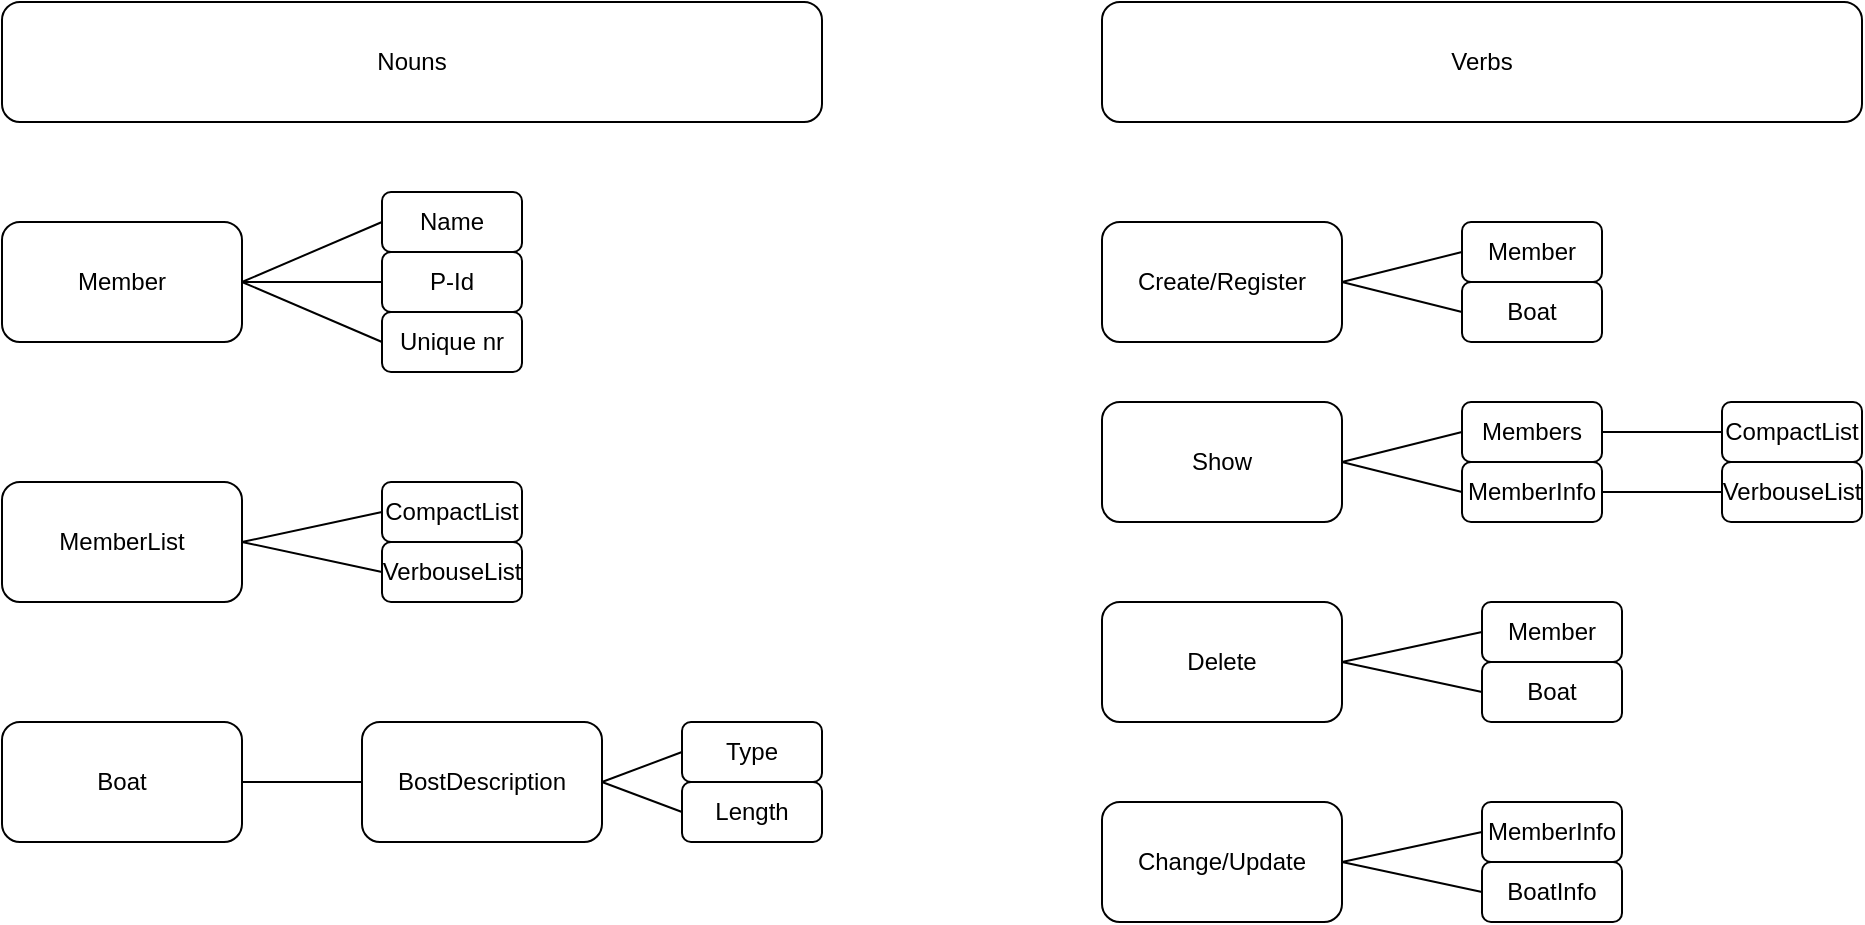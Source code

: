 <mxfile version="13.6.6" type="device"><diagram id="uJHO-d2kPllb0gYPIC6T" name="Page-1"><mxGraphModel dx="1038" dy="587" grid="1" gridSize="10" guides="1" tooltips="1" connect="1" arrows="1" fold="1" page="1" pageScale="1" pageWidth="827" pageHeight="1169" math="0" shadow="0"><root><mxCell id="0"/><mxCell id="1" parent="0"/><mxCell id="QAmFtpdNzdL6ZBsvJp8b-1" value="Nouns" style="rounded=1;whiteSpace=wrap;html=1;" vertex="1" parent="1"><mxGeometry x="50" y="40" width="410" height="60" as="geometry"/></mxCell><mxCell id="QAmFtpdNzdL6ZBsvJp8b-2" value="Verbs" style="rounded=1;whiteSpace=wrap;html=1;" vertex="1" parent="1"><mxGeometry x="600" y="40" width="380" height="60" as="geometry"/></mxCell><mxCell id="QAmFtpdNzdL6ZBsvJp8b-3" value="Member" style="rounded=1;whiteSpace=wrap;html=1;" vertex="1" parent="1"><mxGeometry x="50" y="150" width="120" height="60" as="geometry"/></mxCell><mxCell id="QAmFtpdNzdL6ZBsvJp8b-4" value="Name" style="rounded=1;whiteSpace=wrap;html=1;" vertex="1" parent="1"><mxGeometry x="240" y="135" width="70" height="30" as="geometry"/></mxCell><mxCell id="QAmFtpdNzdL6ZBsvJp8b-5" value="P-Id" style="rounded=1;whiteSpace=wrap;html=1;" vertex="1" parent="1"><mxGeometry x="240" y="165" width="70" height="30" as="geometry"/></mxCell><mxCell id="QAmFtpdNzdL6ZBsvJp8b-6" value="Unique nr" style="rounded=1;whiteSpace=wrap;html=1;" vertex="1" parent="1"><mxGeometry x="240" y="195" width="70" height="30" as="geometry"/></mxCell><mxCell id="QAmFtpdNzdL6ZBsvJp8b-7" value="MemberList" style="rounded=1;whiteSpace=wrap;html=1;" vertex="1" parent="1"><mxGeometry x="50" y="280" width="120" height="60" as="geometry"/></mxCell><mxCell id="QAmFtpdNzdL6ZBsvJp8b-9" value="CompactList" style="rounded=1;whiteSpace=wrap;html=1;" vertex="1" parent="1"><mxGeometry x="240" y="280" width="70" height="30" as="geometry"/></mxCell><mxCell id="QAmFtpdNzdL6ZBsvJp8b-10" value="VerbouseList" style="rounded=1;whiteSpace=wrap;html=1;" vertex="1" parent="1"><mxGeometry x="240" y="310" width="70" height="30" as="geometry"/></mxCell><mxCell id="QAmFtpdNzdL6ZBsvJp8b-11" value="Boat" style="rounded=1;whiteSpace=wrap;html=1;" vertex="1" parent="1"><mxGeometry x="50" y="400" width="120" height="60" as="geometry"/></mxCell><mxCell id="QAmFtpdNzdL6ZBsvJp8b-12" value="BostDescription" style="rounded=1;whiteSpace=wrap;html=1;" vertex="1" parent="1"><mxGeometry x="230" y="400" width="120" height="60" as="geometry"/></mxCell><mxCell id="QAmFtpdNzdL6ZBsvJp8b-13" value="Type" style="rounded=1;whiteSpace=wrap;html=1;" vertex="1" parent="1"><mxGeometry x="390" y="400" width="70" height="30" as="geometry"/></mxCell><mxCell id="QAmFtpdNzdL6ZBsvJp8b-14" value="Length" style="rounded=1;whiteSpace=wrap;html=1;" vertex="1" parent="1"><mxGeometry x="390" y="430" width="70" height="30" as="geometry"/></mxCell><mxCell id="QAmFtpdNzdL6ZBsvJp8b-15" value="" style="endArrow=none;html=1;exitX=1;exitY=0.5;exitDx=0;exitDy=0;entryX=0;entryY=0.5;entryDx=0;entryDy=0;" edge="1" parent="1" source="QAmFtpdNzdL6ZBsvJp8b-3" target="QAmFtpdNzdL6ZBsvJp8b-4"><mxGeometry width="50" height="50" relative="1" as="geometry"><mxPoint x="390" y="340" as="sourcePoint"/><mxPoint x="440" y="290" as="targetPoint"/></mxGeometry></mxCell><mxCell id="QAmFtpdNzdL6ZBsvJp8b-16" value="" style="endArrow=none;html=1;exitX=1;exitY=0.5;exitDx=0;exitDy=0;entryX=0;entryY=0.5;entryDx=0;entryDy=0;" edge="1" parent="1" source="QAmFtpdNzdL6ZBsvJp8b-3" target="QAmFtpdNzdL6ZBsvJp8b-5"><mxGeometry width="50" height="50" relative="1" as="geometry"><mxPoint x="150" y="245" as="sourcePoint"/><mxPoint x="220" y="210" as="targetPoint"/></mxGeometry></mxCell><mxCell id="QAmFtpdNzdL6ZBsvJp8b-17" value="" style="endArrow=none;html=1;exitX=1;exitY=0.5;exitDx=0;exitDy=0;entryX=0;entryY=0.5;entryDx=0;entryDy=0;" edge="1" parent="1" source="QAmFtpdNzdL6ZBsvJp8b-3" target="QAmFtpdNzdL6ZBsvJp8b-6"><mxGeometry width="50" height="50" relative="1" as="geometry"><mxPoint x="180" y="190" as="sourcePoint"/><mxPoint x="250" y="155" as="targetPoint"/></mxGeometry></mxCell><mxCell id="QAmFtpdNzdL6ZBsvJp8b-18" value="" style="endArrow=none;html=1;exitX=1;exitY=0.5;exitDx=0;exitDy=0;entryX=0;entryY=0.5;entryDx=0;entryDy=0;" edge="1" parent="1" source="QAmFtpdNzdL6ZBsvJp8b-7" target="QAmFtpdNzdL6ZBsvJp8b-9"><mxGeometry width="50" height="50" relative="1" as="geometry"><mxPoint x="170" y="350" as="sourcePoint"/><mxPoint x="240" y="380" as="targetPoint"/></mxGeometry></mxCell><mxCell id="QAmFtpdNzdL6ZBsvJp8b-19" value="" style="endArrow=none;html=1;exitX=1;exitY=0.5;exitDx=0;exitDy=0;entryX=0;entryY=0.5;entryDx=0;entryDy=0;" edge="1" parent="1" source="QAmFtpdNzdL6ZBsvJp8b-7" target="QAmFtpdNzdL6ZBsvJp8b-10"><mxGeometry width="50" height="50" relative="1" as="geometry"><mxPoint x="220" y="390" as="sourcePoint"/><mxPoint x="270" y="340" as="targetPoint"/></mxGeometry></mxCell><mxCell id="QAmFtpdNzdL6ZBsvJp8b-20" value="" style="endArrow=none;html=1;exitX=1;exitY=0.5;exitDx=0;exitDy=0;entryX=0;entryY=0.5;entryDx=0;entryDy=0;" edge="1" parent="1" source="QAmFtpdNzdL6ZBsvJp8b-11" target="QAmFtpdNzdL6ZBsvJp8b-12"><mxGeometry width="50" height="50" relative="1" as="geometry"><mxPoint x="150" y="560" as="sourcePoint"/><mxPoint x="200" y="510" as="targetPoint"/></mxGeometry></mxCell><mxCell id="QAmFtpdNzdL6ZBsvJp8b-21" value="" style="endArrow=none;html=1;exitX=1;exitY=0.5;exitDx=0;exitDy=0;entryX=0;entryY=0.5;entryDx=0;entryDy=0;" edge="1" parent="1" source="QAmFtpdNzdL6ZBsvJp8b-12" target="QAmFtpdNzdL6ZBsvJp8b-13"><mxGeometry width="50" height="50" relative="1" as="geometry"><mxPoint x="340" y="550" as="sourcePoint"/><mxPoint x="390" y="500" as="targetPoint"/></mxGeometry></mxCell><mxCell id="QAmFtpdNzdL6ZBsvJp8b-22" value="" style="endArrow=none;html=1;exitX=1;exitY=0.5;exitDx=0;exitDy=0;entryX=0;entryY=0.5;entryDx=0;entryDy=0;" edge="1" parent="1" source="QAmFtpdNzdL6ZBsvJp8b-12" target="QAmFtpdNzdL6ZBsvJp8b-14"><mxGeometry width="50" height="50" relative="1" as="geometry"><mxPoint x="340" y="560" as="sourcePoint"/><mxPoint x="390" y="510" as="targetPoint"/></mxGeometry></mxCell><mxCell id="QAmFtpdNzdL6ZBsvJp8b-23" value="Create/Register" style="rounded=1;whiteSpace=wrap;html=1;" vertex="1" parent="1"><mxGeometry x="600" y="150" width="120" height="60" as="geometry"/></mxCell><mxCell id="QAmFtpdNzdL6ZBsvJp8b-24" value="Show" style="rounded=1;whiteSpace=wrap;html=1;" vertex="1" parent="1"><mxGeometry x="600" y="240" width="120" height="60" as="geometry"/></mxCell><mxCell id="QAmFtpdNzdL6ZBsvJp8b-25" value="Delete" style="rounded=1;whiteSpace=wrap;html=1;" vertex="1" parent="1"><mxGeometry x="600" y="340" width="120" height="60" as="geometry"/></mxCell><mxCell id="QAmFtpdNzdL6ZBsvJp8b-26" value="Change/Update" style="rounded=1;whiteSpace=wrap;html=1;" vertex="1" parent="1"><mxGeometry x="600" y="440" width="120" height="60" as="geometry"/></mxCell><mxCell id="QAmFtpdNzdL6ZBsvJp8b-28" value="Member" style="rounded=1;whiteSpace=wrap;html=1;" vertex="1" parent="1"><mxGeometry x="780" y="150" width="70" height="30" as="geometry"/></mxCell><mxCell id="QAmFtpdNzdL6ZBsvJp8b-29" value="Boat" style="rounded=1;whiteSpace=wrap;html=1;" vertex="1" parent="1"><mxGeometry x="780" y="180" width="70" height="30" as="geometry"/></mxCell><mxCell id="QAmFtpdNzdL6ZBsvJp8b-30" value="Members" style="rounded=1;whiteSpace=wrap;html=1;" vertex="1" parent="1"><mxGeometry x="780" y="240" width="70" height="30" as="geometry"/></mxCell><mxCell id="QAmFtpdNzdL6ZBsvJp8b-31" value="MemberInfo" style="rounded=1;whiteSpace=wrap;html=1;" vertex="1" parent="1"><mxGeometry x="780" y="270" width="70" height="30" as="geometry"/></mxCell><mxCell id="QAmFtpdNzdL6ZBsvJp8b-32" value="CompactList" style="rounded=1;whiteSpace=wrap;html=1;" vertex="1" parent="1"><mxGeometry x="910" y="240" width="70" height="30" as="geometry"/></mxCell><mxCell id="QAmFtpdNzdL6ZBsvJp8b-33" value="VerbouseList" style="rounded=1;whiteSpace=wrap;html=1;" vertex="1" parent="1"><mxGeometry x="910" y="270" width="70" height="30" as="geometry"/></mxCell><mxCell id="QAmFtpdNzdL6ZBsvJp8b-34" value="Member" style="rounded=1;whiteSpace=wrap;html=1;" vertex="1" parent="1"><mxGeometry x="790" y="340" width="70" height="30" as="geometry"/></mxCell><mxCell id="QAmFtpdNzdL6ZBsvJp8b-35" value="Boat" style="rounded=1;whiteSpace=wrap;html=1;" vertex="1" parent="1"><mxGeometry x="790" y="370" width="70" height="30" as="geometry"/></mxCell><mxCell id="QAmFtpdNzdL6ZBsvJp8b-36" value="MemberInfo" style="rounded=1;whiteSpace=wrap;html=1;" vertex="1" parent="1"><mxGeometry x="790" y="440" width="70" height="30" as="geometry"/></mxCell><mxCell id="QAmFtpdNzdL6ZBsvJp8b-37" value="BoatInfo" style="rounded=1;whiteSpace=wrap;html=1;" vertex="1" parent="1"><mxGeometry x="790" y="470" width="70" height="30" as="geometry"/></mxCell><mxCell id="QAmFtpdNzdL6ZBsvJp8b-38" style="edgeStyle=orthogonalEdgeStyle;rounded=0;orthogonalLoop=1;jettySize=auto;html=1;exitX=0.5;exitY=1;exitDx=0;exitDy=0;" edge="1" parent="1" source="QAmFtpdNzdL6ZBsvJp8b-35" target="QAmFtpdNzdL6ZBsvJp8b-35"><mxGeometry relative="1" as="geometry"/></mxCell><mxCell id="QAmFtpdNzdL6ZBsvJp8b-39" value="" style="endArrow=none;html=1;entryX=0;entryY=0.5;entryDx=0;entryDy=0;exitX=1;exitY=0.5;exitDx=0;exitDy=0;" edge="1" parent="1" source="QAmFtpdNzdL6ZBsvJp8b-23" target="QAmFtpdNzdL6ZBsvJp8b-28"><mxGeometry width="50" height="50" relative="1" as="geometry"><mxPoint x="490" y="280" as="sourcePoint"/><mxPoint x="540" y="230" as="targetPoint"/></mxGeometry></mxCell><mxCell id="QAmFtpdNzdL6ZBsvJp8b-43" value="" style="endArrow=none;html=1;exitX=1;exitY=0.5;exitDx=0;exitDy=0;entryX=0;entryY=0.5;entryDx=0;entryDy=0;" edge="1" parent="1" source="QAmFtpdNzdL6ZBsvJp8b-23" target="QAmFtpdNzdL6ZBsvJp8b-29"><mxGeometry width="50" height="50" relative="1" as="geometry"><mxPoint x="730" y="250" as="sourcePoint"/><mxPoint x="780" y="200" as="targetPoint"/></mxGeometry></mxCell><mxCell id="QAmFtpdNzdL6ZBsvJp8b-44" value="" style="endArrow=none;html=1;exitX=1;exitY=0.5;exitDx=0;exitDy=0;entryX=0;entryY=0.5;entryDx=0;entryDy=0;" edge="1" parent="1" source="QAmFtpdNzdL6ZBsvJp8b-24" target="QAmFtpdNzdL6ZBsvJp8b-30"><mxGeometry width="50" height="50" relative="1" as="geometry"><mxPoint x="740" y="350" as="sourcePoint"/><mxPoint x="790" y="300" as="targetPoint"/></mxGeometry></mxCell><mxCell id="QAmFtpdNzdL6ZBsvJp8b-45" value="" style="endArrow=none;html=1;exitX=1;exitY=0.5;exitDx=0;exitDy=0;entryX=0;entryY=0.5;entryDx=0;entryDy=0;" edge="1" parent="1" source="QAmFtpdNzdL6ZBsvJp8b-24" target="QAmFtpdNzdL6ZBsvJp8b-31"><mxGeometry width="50" height="50" relative="1" as="geometry"><mxPoint x="740" y="360" as="sourcePoint"/><mxPoint x="790" y="310" as="targetPoint"/></mxGeometry></mxCell><mxCell id="QAmFtpdNzdL6ZBsvJp8b-46" value="" style="endArrow=none;html=1;exitX=1;exitY=0.5;exitDx=0;exitDy=0;entryX=0;entryY=0.5;entryDx=0;entryDy=0;" edge="1" parent="1" source="QAmFtpdNzdL6ZBsvJp8b-30" target="QAmFtpdNzdL6ZBsvJp8b-32"><mxGeometry width="50" height="50" relative="1" as="geometry"><mxPoint x="850" y="280" as="sourcePoint"/><mxPoint x="900" y="230" as="targetPoint"/></mxGeometry></mxCell><mxCell id="QAmFtpdNzdL6ZBsvJp8b-47" value="" style="endArrow=none;html=1;exitX=1;exitY=0.5;exitDx=0;exitDy=0;entryX=0;entryY=0.5;entryDx=0;entryDy=0;" edge="1" parent="1" source="QAmFtpdNzdL6ZBsvJp8b-31" target="QAmFtpdNzdL6ZBsvJp8b-33"><mxGeometry width="50" height="50" relative="1" as="geometry"><mxPoint x="920" y="390" as="sourcePoint"/><mxPoint x="970" y="340" as="targetPoint"/></mxGeometry></mxCell><mxCell id="QAmFtpdNzdL6ZBsvJp8b-48" value="" style="endArrow=none;html=1;exitX=1;exitY=0.5;exitDx=0;exitDy=0;entryX=0;entryY=0.5;entryDx=0;entryDy=0;" edge="1" parent="1" source="QAmFtpdNzdL6ZBsvJp8b-25" target="QAmFtpdNzdL6ZBsvJp8b-34"><mxGeometry width="50" height="50" relative="1" as="geometry"><mxPoint x="730" y="400" as="sourcePoint"/><mxPoint x="780" y="350" as="targetPoint"/></mxGeometry></mxCell><mxCell id="QAmFtpdNzdL6ZBsvJp8b-49" value="" style="endArrow=none;html=1;exitX=1;exitY=0.5;exitDx=0;exitDy=0;entryX=0;entryY=0.5;entryDx=0;entryDy=0;" edge="1" parent="1" source="QAmFtpdNzdL6ZBsvJp8b-25" target="QAmFtpdNzdL6ZBsvJp8b-35"><mxGeometry width="50" height="50" relative="1" as="geometry"><mxPoint x="740" y="450" as="sourcePoint"/><mxPoint x="790" y="400" as="targetPoint"/></mxGeometry></mxCell><mxCell id="QAmFtpdNzdL6ZBsvJp8b-50" value="" style="endArrow=none;html=1;exitX=1;exitY=0.5;exitDx=0;exitDy=0;entryX=0;entryY=0.5;entryDx=0;entryDy=0;" edge="1" parent="1" source="QAmFtpdNzdL6ZBsvJp8b-26" target="QAmFtpdNzdL6ZBsvJp8b-36"><mxGeometry width="50" height="50" relative="1" as="geometry"><mxPoint x="730" y="490" as="sourcePoint"/><mxPoint x="780" y="440" as="targetPoint"/></mxGeometry></mxCell><mxCell id="QAmFtpdNzdL6ZBsvJp8b-51" value="" style="endArrow=none;html=1;exitX=1;exitY=0.5;exitDx=0;exitDy=0;entryX=0;entryY=0.5;entryDx=0;entryDy=0;" edge="1" parent="1" source="QAmFtpdNzdL6ZBsvJp8b-26" target="QAmFtpdNzdL6ZBsvJp8b-37"><mxGeometry width="50" height="50" relative="1" as="geometry"><mxPoint x="730" y="570" as="sourcePoint"/><mxPoint x="780" y="520" as="targetPoint"/></mxGeometry></mxCell></root></mxGraphModel></diagram></mxfile>